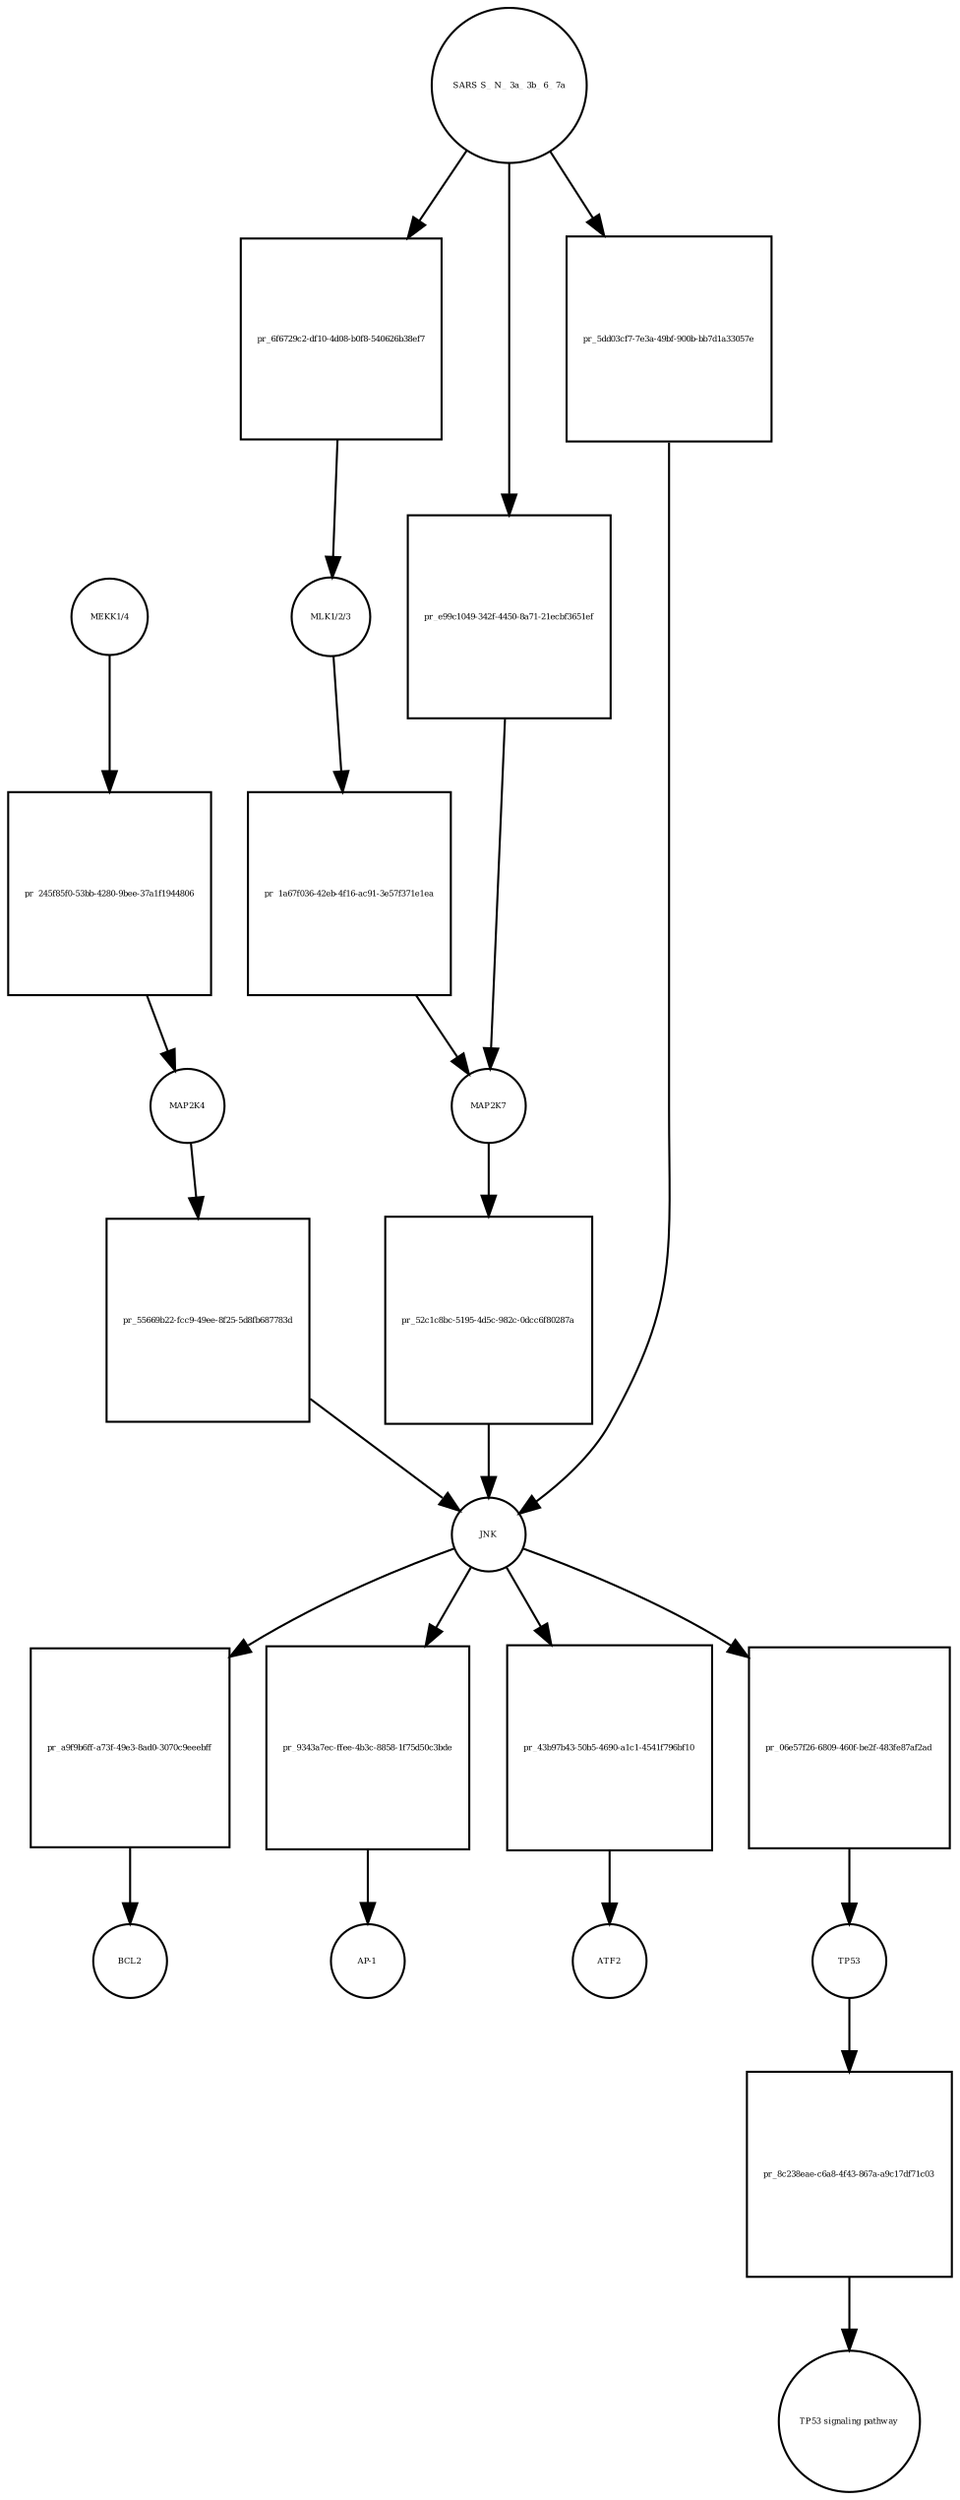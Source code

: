 strict digraph  {
"MEKK1/4" [annotation="", bipartite=0, cls=complex, fontsize=4, label="MEKK1/4", shape=circle];
"pr_245f85f0-53bb-4280-9bee-37a1f1944806" [annotation="", bipartite=1, cls=process, fontsize=4, label="pr_245f85f0-53bb-4280-9bee-37a1f1944806", shape=square];
MAP2K4 [annotation=urn_miriam_uniprot_P45985, bipartite=0, cls=macromolecule, fontsize=4, label=MAP2K4, shape=circle];
"MLK1/2/3" [annotation="", bipartite=0, cls=complex, fontsize=4, label="MLK1/2/3", shape=circle];
"pr_1a67f036-42eb-4f16-ac91-3e57f371e1ea" [annotation="", bipartite=1, cls=process, fontsize=4, label="pr_1a67f036-42eb-4f16-ac91-3e57f371e1ea", shape=square];
MAP2K7 [annotation=urn_miriam_uniprot_O14733, bipartite=0, cls=macromolecule, fontsize=4, label=MAP2K7, shape=circle];
"pr_55669b22-fcc9-49ee-8f25-5d8fb687783d" [annotation="", bipartite=1, cls=process, fontsize=4, label="pr_55669b22-fcc9-49ee-8f25-5d8fb687783d", shape=square];
JNK [annotation="", bipartite=0, cls=complex, fontsize=4, label=JNK, shape=circle];
"pr_52c1c8bc-5195-4d5c-982c-0dcc6f80287a" [annotation="", bipartite=1, cls=process, fontsize=4, label="pr_52c1c8bc-5195-4d5c-982c-0dcc6f80287a", shape=square];
"pr_a9f9b6ff-a73f-49e3-8ad0-3070c9eeebff" [annotation="", bipartite=1, cls=process, fontsize=4, label="pr_a9f9b6ff-a73f-49e3-8ad0-3070c9eeebff", shape=square];
BCL2 [annotation=urn_miriam_uniprot_P10415, bipartite=0, cls=macromolecule, fontsize=4, label=BCL2, shape=circle];
"pr_9343a7ec-ffee-4b3c-8858-1f75d50c3bde" [annotation="", bipartite=1, cls=process, fontsize=4, label="pr_9343a7ec-ffee-4b3c-8858-1f75d50c3bde", shape=square];
"AP-1" [annotation="", bipartite=0, cls=complex, fontsize=4, label="AP-1", shape=circle];
"SARS S_ N_ 3a_ 3b_ 6_ 7a" [annotation="", bipartite=0, cls=macromolecule, fontsize=4, label="SARS S_ N_ 3a_ 3b_ 6_ 7a", shape=circle];
"pr_6f6729c2-df10-4d08-b0f8-540626b38ef7" [annotation="", bipartite=1, cls=process, fontsize=4, label="pr_6f6729c2-df10-4d08-b0f8-540626b38ef7", shape=square];
"pr_43b97b43-50b5-4690-a1c1-4541f796bf10" [annotation="", bipartite=1, cls=process, fontsize=4, label="pr_43b97b43-50b5-4690-a1c1-4541f796bf10", shape=square];
ATF2 [annotation=urn_miriam_uniprot_P15336, bipartite=0, cls=macromolecule, fontsize=4, label=ATF2, shape=circle];
"pr_06e57f26-6809-460f-be2f-483fe87af2ad" [annotation="", bipartite=1, cls=process, fontsize=4, label="pr_06e57f26-6809-460f-be2f-483fe87af2ad", shape=square];
TP53 [annotation=urn_miriam_uniprot_P04637, bipartite=0, cls=macromolecule, fontsize=4, label=TP53, shape=circle];
"pr_8c238eae-c6a8-4f43-867a-a9c17df71c03" [annotation="", bipartite=1, cls=process, fontsize=4, label="pr_8c238eae-c6a8-4f43-867a-a9c17df71c03", shape=square];
"TP53 signaling pathway" [annotation="", bipartite=0, cls="unspecified entity", fontsize=4, label="TP53 signaling pathway", shape=circle];
"pr_e99c1049-342f-4450-8a71-21ecbf3651ef" [annotation="", bipartite=1, cls=process, fontsize=4, label="pr_e99c1049-342f-4450-8a71-21ecbf3651ef", shape=square];
"pr_5dd03cf7-7e3a-49bf-900b-bb7d1a33057e" [annotation="", bipartite=1, cls=process, fontsize=4, label="pr_5dd03cf7-7e3a-49bf-900b-bb7d1a33057e", shape=square];
"MEKK1/4" -> "pr_245f85f0-53bb-4280-9bee-37a1f1944806"  [annotation="", interaction_type=consumption];
"pr_245f85f0-53bb-4280-9bee-37a1f1944806" -> MAP2K4  [annotation="", interaction_type=production];
MAP2K4 -> "pr_55669b22-fcc9-49ee-8f25-5d8fb687783d"  [annotation="", interaction_type=consumption];
"MLK1/2/3" -> "pr_1a67f036-42eb-4f16-ac91-3e57f371e1ea"  [annotation="", interaction_type=consumption];
"pr_1a67f036-42eb-4f16-ac91-3e57f371e1ea" -> MAP2K7  [annotation="", interaction_type=production];
MAP2K7 -> "pr_52c1c8bc-5195-4d5c-982c-0dcc6f80287a"  [annotation="", interaction_type=consumption];
"pr_55669b22-fcc9-49ee-8f25-5d8fb687783d" -> JNK  [annotation="", interaction_type=production];
JNK -> "pr_a9f9b6ff-a73f-49e3-8ad0-3070c9eeebff"  [annotation="", interaction_type=consumption];
JNK -> "pr_9343a7ec-ffee-4b3c-8858-1f75d50c3bde"  [annotation="", interaction_type=consumption];
JNK -> "pr_43b97b43-50b5-4690-a1c1-4541f796bf10"  [annotation="", interaction_type=consumption];
JNK -> "pr_06e57f26-6809-460f-be2f-483fe87af2ad"  [annotation="", interaction_type=consumption];
"pr_52c1c8bc-5195-4d5c-982c-0dcc6f80287a" -> JNK  [annotation="", interaction_type=production];
"pr_a9f9b6ff-a73f-49e3-8ad0-3070c9eeebff" -> BCL2  [annotation="", interaction_type=production];
"pr_9343a7ec-ffee-4b3c-8858-1f75d50c3bde" -> "AP-1"  [annotation="", interaction_type=production];
"SARS S_ N_ 3a_ 3b_ 6_ 7a" -> "pr_6f6729c2-df10-4d08-b0f8-540626b38ef7"  [annotation="", interaction_type=consumption];
"SARS S_ N_ 3a_ 3b_ 6_ 7a" -> "pr_e99c1049-342f-4450-8a71-21ecbf3651ef"  [annotation="", interaction_type=consumption];
"SARS S_ N_ 3a_ 3b_ 6_ 7a" -> "pr_5dd03cf7-7e3a-49bf-900b-bb7d1a33057e"  [annotation="", interaction_type=consumption];
"pr_6f6729c2-df10-4d08-b0f8-540626b38ef7" -> "MLK1/2/3"  [annotation="", interaction_type=production];
"pr_43b97b43-50b5-4690-a1c1-4541f796bf10" -> ATF2  [annotation="", interaction_type=production];
"pr_06e57f26-6809-460f-be2f-483fe87af2ad" -> TP53  [annotation="", interaction_type=production];
TP53 -> "pr_8c238eae-c6a8-4f43-867a-a9c17df71c03"  [annotation="", interaction_type=consumption];
"pr_8c238eae-c6a8-4f43-867a-a9c17df71c03" -> "TP53 signaling pathway"  [annotation="", interaction_type=production];
"pr_e99c1049-342f-4450-8a71-21ecbf3651ef" -> MAP2K7  [annotation="", interaction_type=production];
"pr_5dd03cf7-7e3a-49bf-900b-bb7d1a33057e" -> JNK  [annotation="", interaction_type=production];
}

